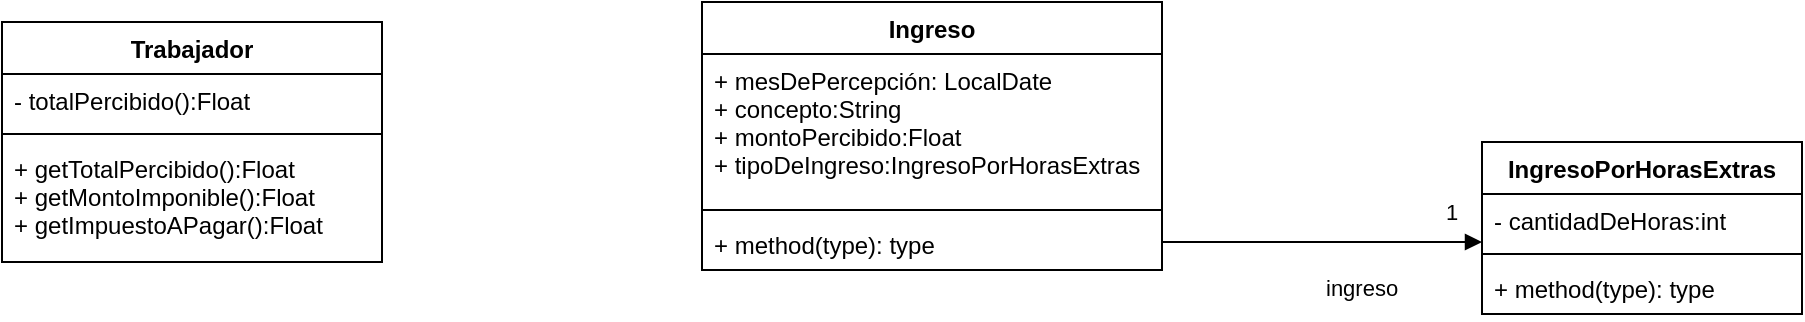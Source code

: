 <mxfile version="20.3.0" type="github">
  <diagram id="C5RBs43oDa-KdzZeNtuy" name="Page-1">
    <mxGraphModel dx="868" dy="450" grid="1" gridSize="10" guides="1" tooltips="1" connect="1" arrows="1" fold="1" page="1" pageScale="1" pageWidth="827" pageHeight="1169" math="0" shadow="0">
      <root>
        <mxCell id="WIyWlLk6GJQsqaUBKTNV-0" />
        <mxCell id="WIyWlLk6GJQsqaUBKTNV-1" parent="WIyWlLk6GJQsqaUBKTNV-0" />
        <mxCell id="xfvefK5HTNGrqv7swtsD-4" value="Ingreso" style="swimlane;fontStyle=1;align=center;verticalAlign=top;childLayout=stackLayout;horizontal=1;startSize=26;horizontalStack=0;resizeParent=1;resizeParentMax=0;resizeLast=0;collapsible=1;marginBottom=0;" vertex="1" parent="WIyWlLk6GJQsqaUBKTNV-1">
          <mxGeometry x="390" y="40" width="230" height="134" as="geometry" />
        </mxCell>
        <mxCell id="xfvefK5HTNGrqv7swtsD-5" value="+ mesDePercepción: LocalDate&#xa;+ concepto:String&#xa;+ montoPercibido:Float&#xa;+ tipoDeIngreso:IngresoPorHorasExtras" style="text;strokeColor=none;fillColor=none;align=left;verticalAlign=top;spacingLeft=4;spacingRight=4;overflow=hidden;rotatable=0;points=[[0,0.5],[1,0.5]];portConstraint=eastwest;" vertex="1" parent="xfvefK5HTNGrqv7swtsD-4">
          <mxGeometry y="26" width="230" height="74" as="geometry" />
        </mxCell>
        <mxCell id="xfvefK5HTNGrqv7swtsD-6" value="" style="line;strokeWidth=1;fillColor=none;align=left;verticalAlign=middle;spacingTop=-1;spacingLeft=3;spacingRight=3;rotatable=0;labelPosition=right;points=[];portConstraint=eastwest;strokeColor=inherit;" vertex="1" parent="xfvefK5HTNGrqv7swtsD-4">
          <mxGeometry y="100" width="230" height="8" as="geometry" />
        </mxCell>
        <mxCell id="xfvefK5HTNGrqv7swtsD-7" value="+ method(type): type" style="text;strokeColor=none;fillColor=none;align=left;verticalAlign=top;spacingLeft=4;spacingRight=4;overflow=hidden;rotatable=0;points=[[0,0.5],[1,0.5]];portConstraint=eastwest;" vertex="1" parent="xfvefK5HTNGrqv7swtsD-4">
          <mxGeometry y="108" width="230" height="26" as="geometry" />
        </mxCell>
        <mxCell id="xfvefK5HTNGrqv7swtsD-14" value="IngresoPorHorasExtras" style="swimlane;fontStyle=1;align=center;verticalAlign=top;childLayout=stackLayout;horizontal=1;startSize=26;horizontalStack=0;resizeParent=1;resizeParentMax=0;resizeLast=0;collapsible=1;marginBottom=0;" vertex="1" parent="WIyWlLk6GJQsqaUBKTNV-1">
          <mxGeometry x="780" y="110" width="160" height="86" as="geometry" />
        </mxCell>
        <mxCell id="xfvefK5HTNGrqv7swtsD-15" value="- cantidadDeHoras:int" style="text;strokeColor=none;fillColor=none;align=left;verticalAlign=top;spacingLeft=4;spacingRight=4;overflow=hidden;rotatable=0;points=[[0,0.5],[1,0.5]];portConstraint=eastwest;" vertex="1" parent="xfvefK5HTNGrqv7swtsD-14">
          <mxGeometry y="26" width="160" height="26" as="geometry" />
        </mxCell>
        <mxCell id="xfvefK5HTNGrqv7swtsD-16" value="" style="line;strokeWidth=1;fillColor=none;align=left;verticalAlign=middle;spacingTop=-1;spacingLeft=3;spacingRight=3;rotatable=0;labelPosition=right;points=[];portConstraint=eastwest;strokeColor=inherit;" vertex="1" parent="xfvefK5HTNGrqv7swtsD-14">
          <mxGeometry y="52" width="160" height="8" as="geometry" />
        </mxCell>
        <mxCell id="xfvefK5HTNGrqv7swtsD-17" value="+ method(type): type" style="text;strokeColor=none;fillColor=none;align=left;verticalAlign=top;spacingLeft=4;spacingRight=4;overflow=hidden;rotatable=0;points=[[0,0.5],[1,0.5]];portConstraint=eastwest;" vertex="1" parent="xfvefK5HTNGrqv7swtsD-14">
          <mxGeometry y="60" width="160" height="26" as="geometry" />
        </mxCell>
        <mxCell id="xfvefK5HTNGrqv7swtsD-18" value="ingreso" style="endArrow=block;endFill=1;html=1;edgeStyle=orthogonalEdgeStyle;align=left;verticalAlign=top;rounded=0;" edge="1" parent="WIyWlLk6GJQsqaUBKTNV-1">
          <mxGeometry y="-10" relative="1" as="geometry">
            <mxPoint x="620" y="160" as="sourcePoint" />
            <mxPoint x="780" y="160" as="targetPoint" />
            <mxPoint as="offset" />
          </mxGeometry>
        </mxCell>
        <mxCell id="xfvefK5HTNGrqv7swtsD-19" value="1" style="edgeLabel;resizable=0;html=1;align=left;verticalAlign=bottom;" connectable="0" vertex="1" parent="xfvefK5HTNGrqv7swtsD-18">
          <mxGeometry x="-1" relative="1" as="geometry">
            <mxPoint x="140" y="-7" as="offset" />
          </mxGeometry>
        </mxCell>
        <mxCell id="xfvefK5HTNGrqv7swtsD-20" value="Trabajador&#xa;" style="swimlane;fontStyle=1;align=center;verticalAlign=top;childLayout=stackLayout;horizontal=1;startSize=26;horizontalStack=0;resizeParent=1;resizeParentMax=0;resizeLast=0;collapsible=1;marginBottom=0;" vertex="1" parent="WIyWlLk6GJQsqaUBKTNV-1">
          <mxGeometry x="40" y="50" width="190" height="120" as="geometry" />
        </mxCell>
        <mxCell id="xfvefK5HTNGrqv7swtsD-21" value="- totalPercibido():Float&#xa;" style="text;strokeColor=none;fillColor=none;align=left;verticalAlign=top;spacingLeft=4;spacingRight=4;overflow=hidden;rotatable=0;points=[[0,0.5],[1,0.5]];portConstraint=eastwest;" vertex="1" parent="xfvefK5HTNGrqv7swtsD-20">
          <mxGeometry y="26" width="190" height="26" as="geometry" />
        </mxCell>
        <mxCell id="xfvefK5HTNGrqv7swtsD-22" value="" style="line;strokeWidth=1;fillColor=none;align=left;verticalAlign=middle;spacingTop=-1;spacingLeft=3;spacingRight=3;rotatable=0;labelPosition=right;points=[];portConstraint=eastwest;strokeColor=inherit;" vertex="1" parent="xfvefK5HTNGrqv7swtsD-20">
          <mxGeometry y="52" width="190" height="8" as="geometry" />
        </mxCell>
        <mxCell id="xfvefK5HTNGrqv7swtsD-23" value="+ getTotalPercibido():Float&#xa;+ getMontoImponible():Float&#xa;+ getImpuestoAPagar():Float" style="text;strokeColor=none;fillColor=none;align=left;verticalAlign=top;spacingLeft=4;spacingRight=4;overflow=hidden;rotatable=0;points=[[0,0.5],[1,0.5]];portConstraint=eastwest;" vertex="1" parent="xfvefK5HTNGrqv7swtsD-20">
          <mxGeometry y="60" width="190" height="60" as="geometry" />
        </mxCell>
      </root>
    </mxGraphModel>
  </diagram>
</mxfile>
